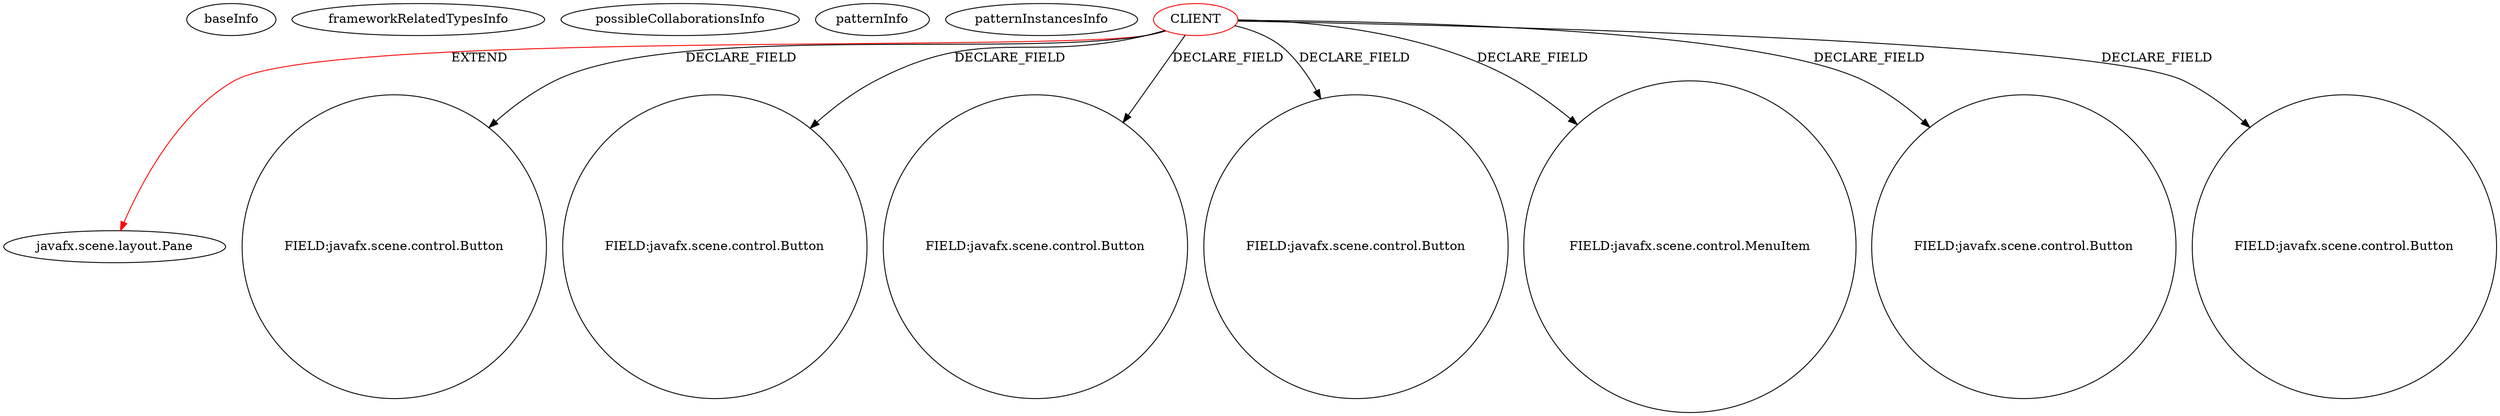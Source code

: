 digraph {
baseInfo[graphId=349,category="pattern",isAnonymous=false,possibleRelation=false]
frameworkRelatedTypesInfo[0="javafx.scene.layout.Pane"]
possibleCollaborationsInfo[]
patternInfo[frequency=2.0,patternRootClient=0]
patternInstancesInfo[0="weltensturm-milca~/weltensturm-milca/milca-master/src/milca/GUI.java~GUI~4747",1="weltensturm-milca~/weltensturm-milca/milca-master/src/milca/GUIController.java~GUIController~4745"]
1[label="javafx.scene.layout.Pane",vertexType="FRAMEWORK_CLASS_TYPE",isFrameworkType=false]
0[label="CLIENT",vertexType="ROOT_CLIENT_CLASS_DECLARATION",isFrameworkType=false,color=red]
48[label="FIELD:javafx.scene.control.Button",vertexType="FIELD_DECLARATION",isFrameworkType=false,shape=circle]
22[label="FIELD:javafx.scene.control.Button",vertexType="FIELD_DECLARATION",isFrameworkType=false,shape=circle]
44[label="FIELD:javafx.scene.control.Button",vertexType="FIELD_DECLARATION",isFrameworkType=false,shape=circle]
28[label="FIELD:javafx.scene.control.Button",vertexType="FIELD_DECLARATION",isFrameworkType=false,shape=circle]
70[label="FIELD:javafx.scene.control.MenuItem",vertexType="FIELD_DECLARATION",isFrameworkType=false,shape=circle]
46[label="FIELD:javafx.scene.control.Button",vertexType="FIELD_DECLARATION",isFrameworkType=false,shape=circle]
24[label="FIELD:javafx.scene.control.Button",vertexType="FIELD_DECLARATION",isFrameworkType=false,shape=circle]
0->44[label="DECLARE_FIELD"]
0->48[label="DECLARE_FIELD"]
0->28[label="DECLARE_FIELD"]
0->70[label="DECLARE_FIELD"]
0->1[label="EXTEND",color=red]
0->22[label="DECLARE_FIELD"]
0->46[label="DECLARE_FIELD"]
0->24[label="DECLARE_FIELD"]
}
